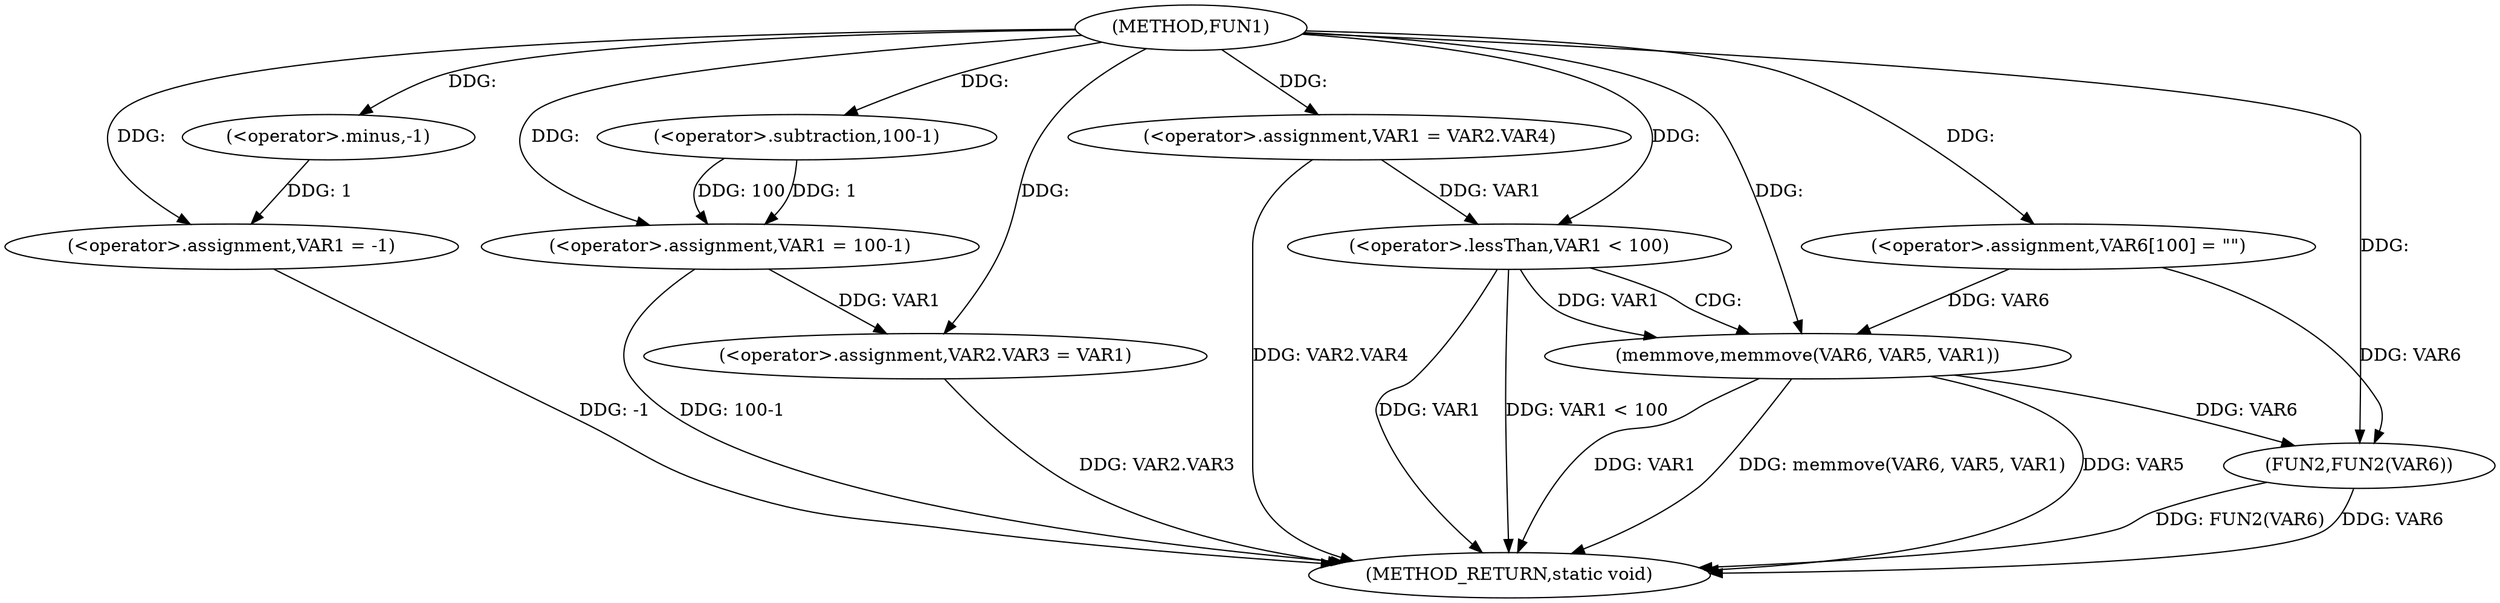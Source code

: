 digraph FUN1 {  
"1000100" [label = "(METHOD,FUN1)" ]
"1000142" [label = "(METHOD_RETURN,static void)" ]
"1000104" [label = "(<operator>.assignment,VAR1 = -1)" ]
"1000106" [label = "(<operator>.minus,-1)" ]
"1000108" [label = "(<operator>.assignment,VAR1 = 100-1)" ]
"1000110" [label = "(<operator>.subtraction,100-1)" ]
"1000113" [label = "(<operator>.assignment,VAR2.VAR3 = VAR1)" ]
"1000120" [label = "(<operator>.assignment,VAR1 = VAR2.VAR4)" ]
"1000128" [label = "(<operator>.assignment,VAR6[100] = \"\")" ]
"1000132" [label = "(<operator>.lessThan,VAR1 < 100)" ]
"1000136" [label = "(memmove,memmove(VAR6, VAR5, VAR1))" ]
"1000140" [label = "(FUN2,FUN2(VAR6))" ]
  "1000113" -> "1000142"  [ label = "DDG: VAR2.VAR3"] 
  "1000140" -> "1000142"  [ label = "DDG: FUN2(VAR6)"] 
  "1000132" -> "1000142"  [ label = "DDG: VAR1"] 
  "1000104" -> "1000142"  [ label = "DDG: -1"] 
  "1000132" -> "1000142"  [ label = "DDG: VAR1 < 100"] 
  "1000140" -> "1000142"  [ label = "DDG: VAR6"] 
  "1000136" -> "1000142"  [ label = "DDG: VAR1"] 
  "1000108" -> "1000142"  [ label = "DDG: 100-1"] 
  "1000136" -> "1000142"  [ label = "DDG: memmove(VAR6, VAR5, VAR1)"] 
  "1000120" -> "1000142"  [ label = "DDG: VAR2.VAR4"] 
  "1000136" -> "1000142"  [ label = "DDG: VAR5"] 
  "1000106" -> "1000104"  [ label = "DDG: 1"] 
  "1000100" -> "1000104"  [ label = "DDG: "] 
  "1000100" -> "1000106"  [ label = "DDG: "] 
  "1000110" -> "1000108"  [ label = "DDG: 100"] 
  "1000110" -> "1000108"  [ label = "DDG: 1"] 
  "1000100" -> "1000108"  [ label = "DDG: "] 
  "1000100" -> "1000110"  [ label = "DDG: "] 
  "1000108" -> "1000113"  [ label = "DDG: VAR1"] 
  "1000100" -> "1000113"  [ label = "DDG: "] 
  "1000100" -> "1000120"  [ label = "DDG: "] 
  "1000100" -> "1000128"  [ label = "DDG: "] 
  "1000120" -> "1000132"  [ label = "DDG: VAR1"] 
  "1000100" -> "1000132"  [ label = "DDG: "] 
  "1000128" -> "1000136"  [ label = "DDG: VAR6"] 
  "1000100" -> "1000136"  [ label = "DDG: "] 
  "1000132" -> "1000136"  [ label = "DDG: VAR1"] 
  "1000128" -> "1000140"  [ label = "DDG: VAR6"] 
  "1000136" -> "1000140"  [ label = "DDG: VAR6"] 
  "1000100" -> "1000140"  [ label = "DDG: "] 
  "1000132" -> "1000136"  [ label = "CDG: "] 
}
